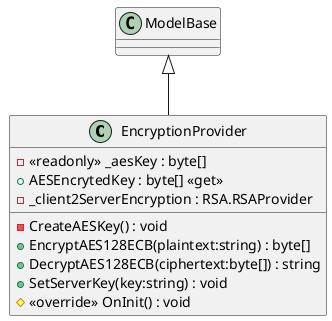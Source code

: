@startuml
class EncryptionProvider {
    - <<readonly>> _aesKey : byte[]
    + AESEncrytedKey : byte[] <<get>>
    - CreateAESKey() : void
    + EncryptAES128ECB(plaintext:string) : byte[]
    + DecryptAES128ECB(ciphertext:byte[]) : string
    - _client2ServerEncryption : RSA.RSAProvider
    + SetServerKey(key:string) : void
    # <<override>> OnInit() : void
}
ModelBase <|-- EncryptionProvider
@enduml
